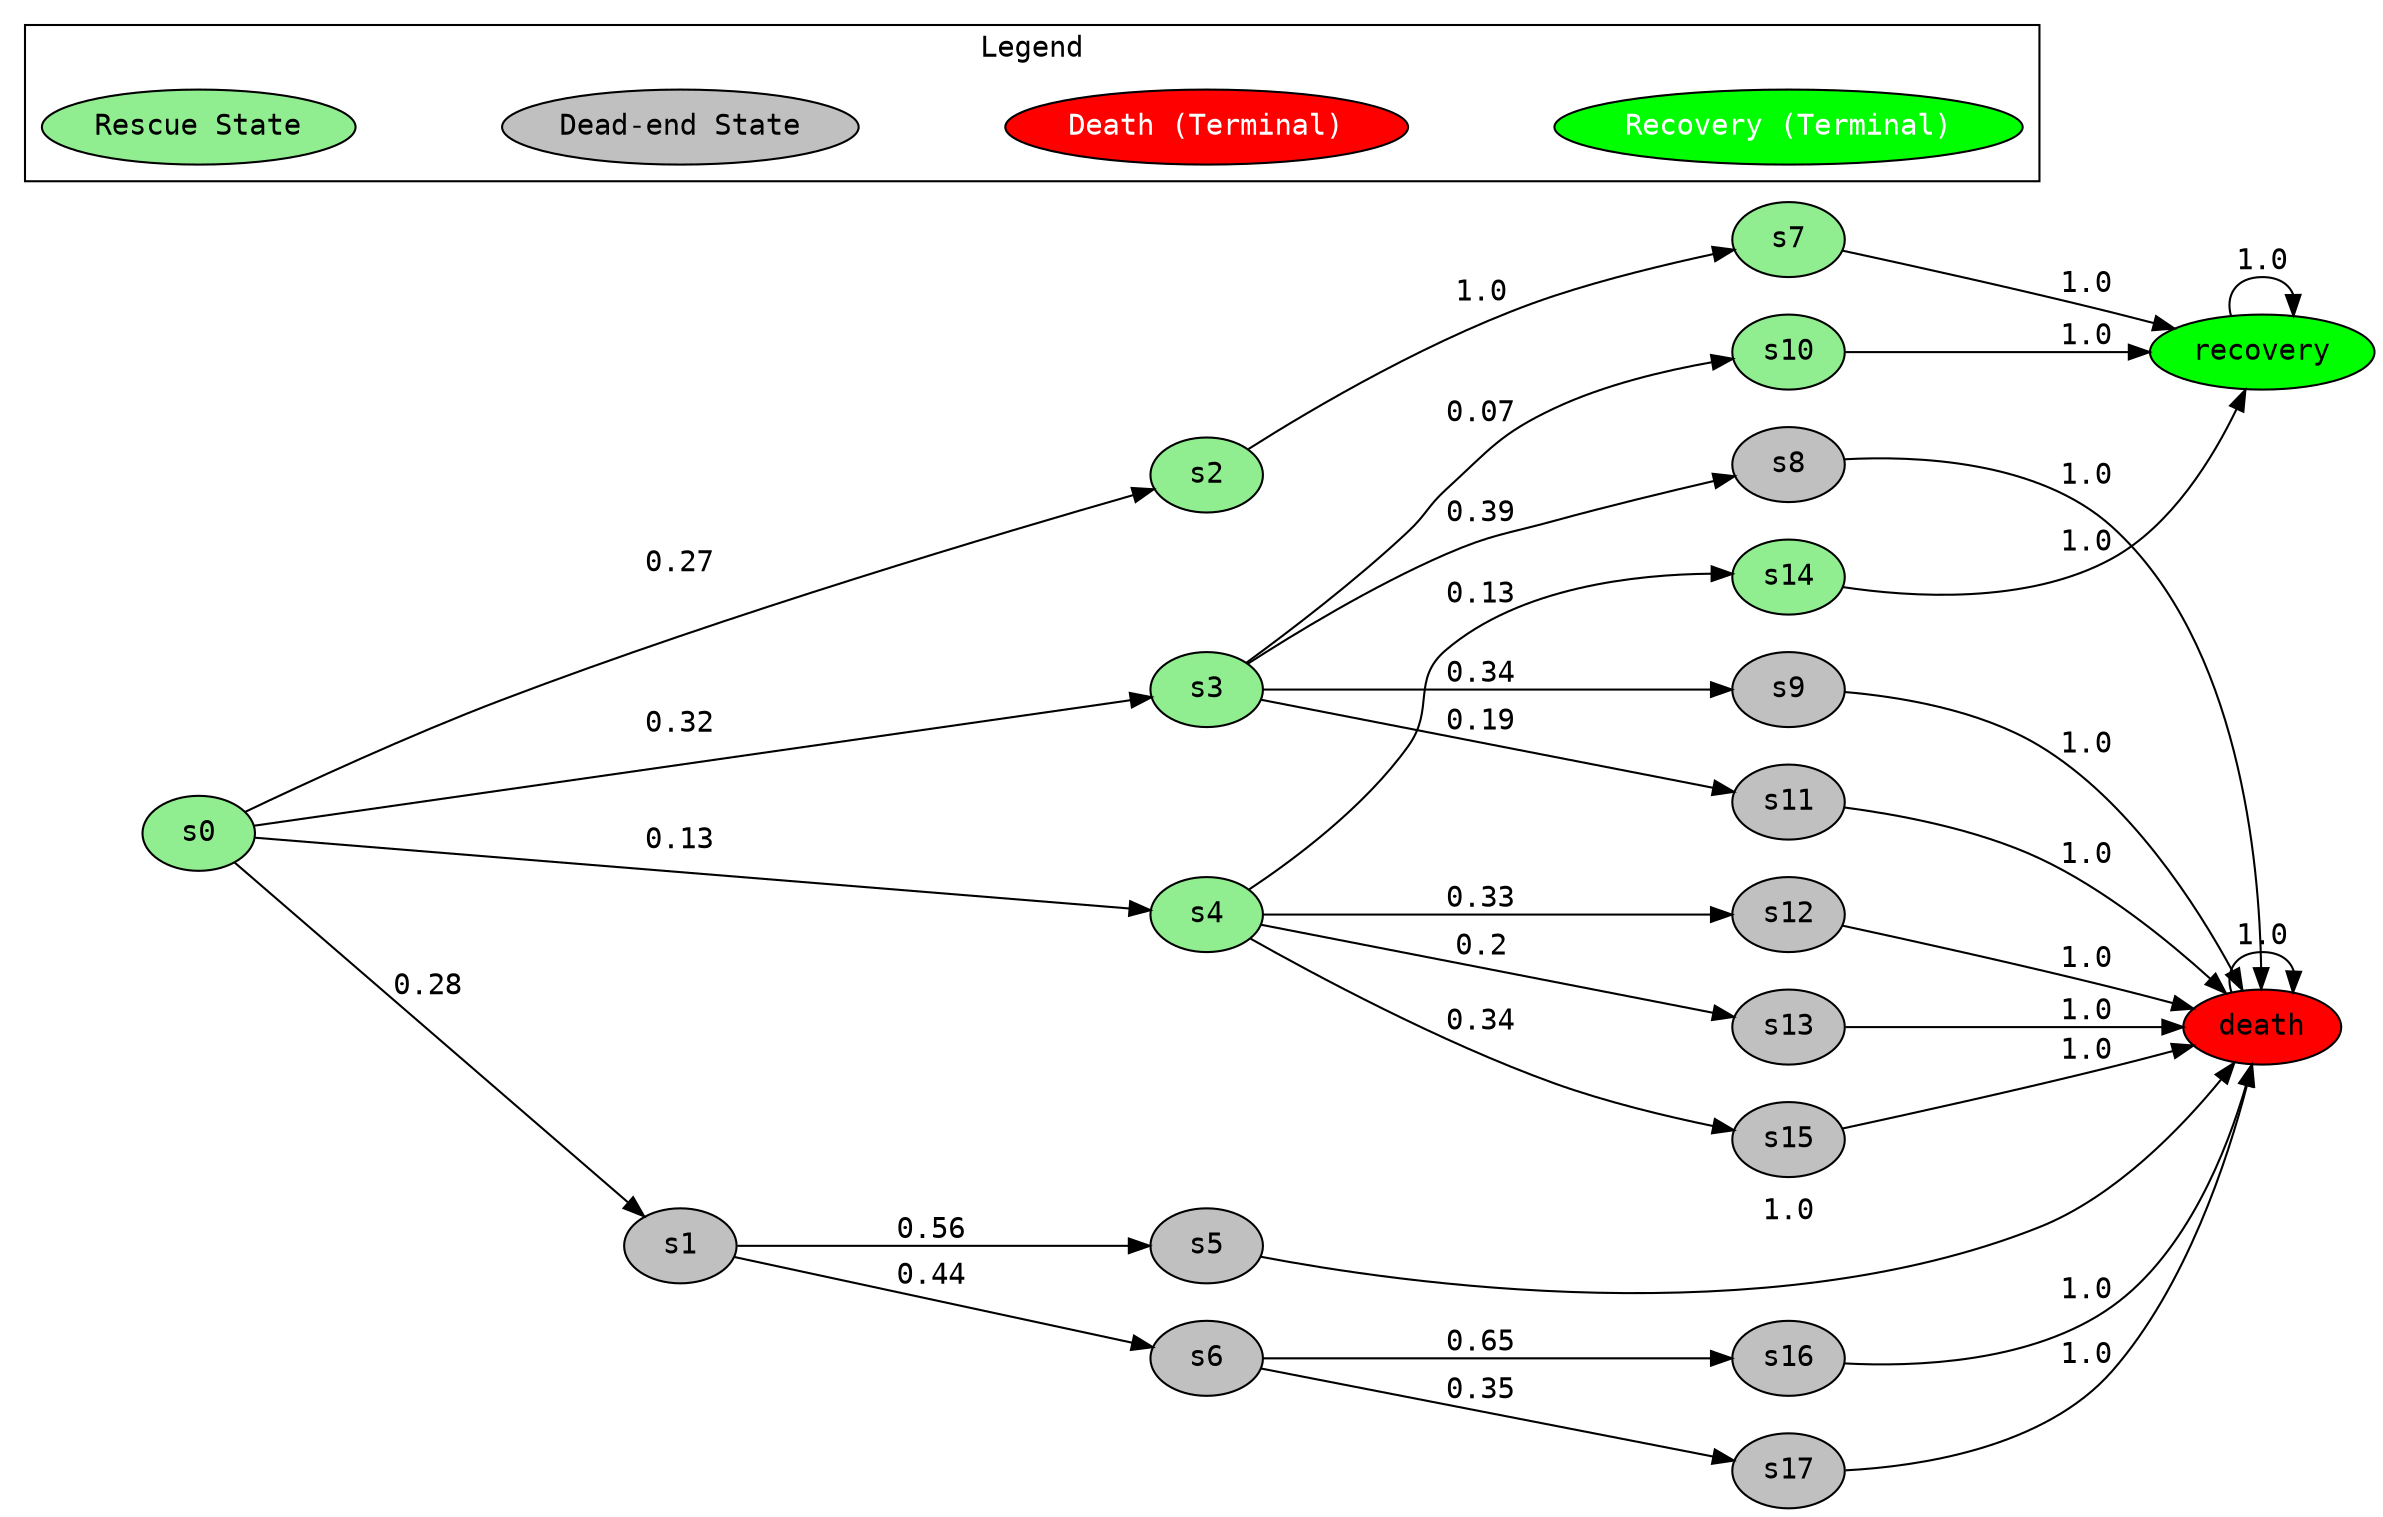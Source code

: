 // LifeGate-DAG MRP
digraph {
	fontname=Courier rankdir=LR
	node [fontname=Courier]
	edge [fontname=Courier]
	death [label=death fillcolor=red style=filled]
	recovery [label=recovery fillcolor=green style=filled]
	s0 [label=s0 fillcolor=lightgreen style=filled]
	s1 [label=s1 fillcolor=gray style=filled]
	s2 [label=s2 fillcolor=lightgreen style=filled]
	s3 [label=s3 fillcolor=lightgreen style=filled]
	s4 [label=s4 fillcolor=lightgreen style=filled]
	s5 [label=s5 fillcolor=gray style=filled]
	s6 [label=s6 fillcolor=gray style=filled]
	s7 [label=s7 fillcolor=lightgreen style=filled]
	s8 [label=s8 fillcolor=gray style=filled]
	s9 [label=s9 fillcolor=gray style=filled]
	s10 [label=s10 fillcolor=lightgreen style=filled]
	s11 [label=s11 fillcolor=gray style=filled]
	s12 [label=s12 fillcolor=gray style=filled]
	s13 [label=s13 fillcolor=gray style=filled]
	s14 [label=s14 fillcolor=lightgreen style=filled]
	s15 [label=s15 fillcolor=gray style=filled]
	s16 [label=s16 fillcolor=gray style=filled]
	s17 [label=s17 fillcolor=gray style=filled]
	death -> death [label=1.0]
	recovery -> recovery [label=1.0]
	s0 -> s1 [label=0.28]
	s0 -> s2 [label=0.27]
	s0 -> s3 [label=0.32]
	s0 -> s4 [label=0.13]
	s1 -> s5 [label=0.56]
	s1 -> s6 [label=0.44]
	s2 -> s7 [label=1.0]
	s3 -> s8 [label=0.39]
	s3 -> s9 [label=0.34]
	s3 -> s10 [label=0.07]
	s3 -> s11 [label=0.19]
	s4 -> s12 [label=0.33]
	s4 -> s13 [label=0.2]
	s4 -> s14 [label=0.13]
	s4 -> s15 [label=0.34]
	s5 -> death [label=1.0]
	s6 -> s16 [label=0.65]
	s6 -> s17 [label=0.35]
	s7 -> recovery [label=1.0]
	s8 -> death [label=1.0]
	s9 -> death [label=1.0]
	s10 -> recovery [label=1.0]
	s11 -> death [label=1.0]
	s12 -> death [label=1.0]
	s13 -> death [label=1.0]
	s14 -> recovery [label=1.0]
	s15 -> death [label=1.0]
	s16 -> death [label=1.0]
	s17 -> death [label=1.0]
	subgraph cluster_legend {
		label=Legend style=solid
		rank=same
		L_rescue [label="Rescue State" fillcolor=lightgreen style=filled]
		L_deadend [label="Dead-end State" fillcolor=gray style=filled]
		L_death [label="Death (Terminal)" fillcolor=red fontcolor=white style=filled]
		L_recovery [label="Recovery (Terminal)" fillcolor=green fontcolor=white style=filled]
		L_rescue -> L_deadend [style=invis]
		L_deadend -> L_death [style=invis]
		L_death -> L_recovery [style=invis]
	}
}
